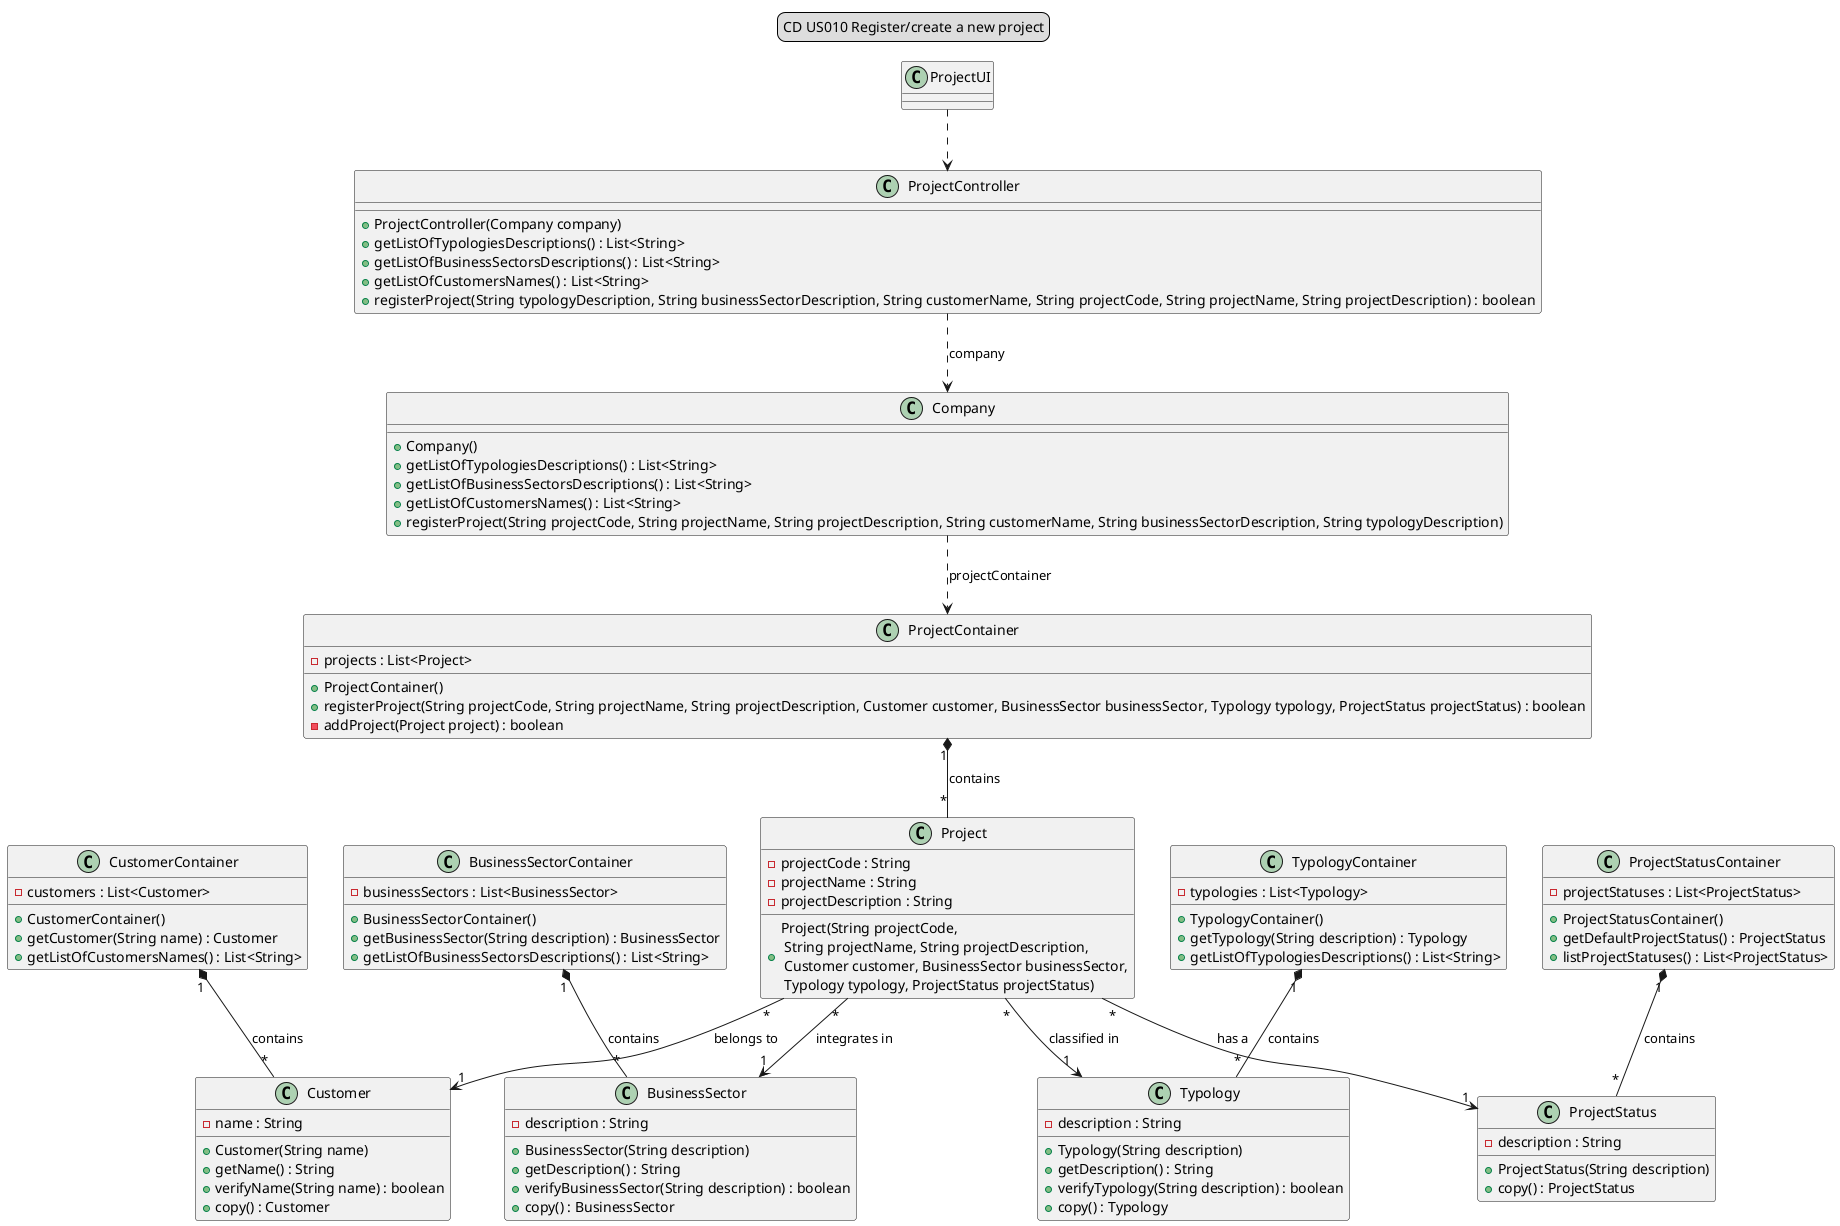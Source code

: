 @startuml

legend top
CD US010 Register/create a new project
end legend

'..|> implementation
'-- associado
'..> depende
'*-- agrega
'- atributo
'+ método

ProjectUI ..> ProjectController
CustomerContainer"1"*--"*" Customer : contains
BusinessSectorContainer"1"*--"*" BusinessSector : contains
TypologyContainer"1"*--"*" Typology : contains
ProjectStatusContainer"1"*--"*" ProjectStatus : contains
ProjectContainer"1"*--"*" Project : contains
Project "*"-->"1" Customer : belongs to
Project "*"-->"1" BusinessSector : integrates in
Project "*"-->"1" Typology : classified in
Project "*"-->"1" ProjectStatus : has a
ProjectController ..> Company : company
Company ..> ProjectContainer : projectContainer

class ProjectUI {}

class ProjectController{
+ProjectController(Company company)
+getListOfTypologiesDescriptions() : List<String>
+getListOfBusinessSectorsDescriptions() : List<String>
+getListOfCustomersNames() : List<String>
+registerProject(String typologyDescription, String businessSectorDescription, String customerName, String projectCode, String projectName, String projectDescription) : boolean
}

class Company{
+Company()
+getListOfTypologiesDescriptions() : List<String>
+getListOfBusinessSectorsDescriptions() : List<String>
+getListOfCustomersNames() : List<String>
+registerProject(String projectCode, String projectName, String projectDescription, String customerName, String businessSectorDescription, String typologyDescription)
}

class TypologyContainer{
-typologies : List<Typology>
+TypologyContainer()
+getTypology(String description) : Typology
+getListOfTypologiesDescriptions() : List<String>

}
class Typology{
-description : String
+Typology(String description)
+getDescription() : String
+verifyTypology(String description) : boolean
+copy() : Typology
}

class ProjectContainer{
+ProjectContainer()
-projects : List<Project>
+registerProject(String projectCode, String projectName, String projectDescription, Customer customer, BusinessSector businessSector, Typology typology, ProjectStatus projectStatus) : boolean
-addProject(Project project) : boolean
}

class Project{
+Project(String projectCode,\n String projectName, String projectDescription,\n Customer customer, BusinessSector businessSector,\n Typology typology, ProjectStatus projectStatus)
-projectCode : String
-projectName : String
-projectDescription : String
}

class BusinessSectorContainer{
-businessSectors : List<BusinessSector>
+BusinessSectorContainer()
+getBusinessSector(String description) : BusinessSector
+getListOfBusinessSectorsDescriptions() : List<String>
}

class BusinessSector{
-description : String
+BusinessSector(String description)
+getDescription() : String
+verifyBusinessSector(String description) : boolean
+copy() : BusinessSector
}

class CustomerContainer{
-customers : List<Customer>
+CustomerContainer()
+getCustomer(String name) : Customer
+getListOfCustomersNames() : List<String>
}

class Customer{
-name : String
+Customer(String name)
+getName() : String
+verifyName(String name) : boolean
+copy() : Customer
}

class ProjectStatusContainer{
-projectStatuses : List<ProjectStatus>
+ProjectStatusContainer()
+getDefaultProjectStatus() : ProjectStatus
+listProjectStatuses() : List<ProjectStatus>
}

class ProjectStatus{
-description : String
+ProjectStatus(String description)
+copy() : ProjectStatus
}

@enduml@enduml